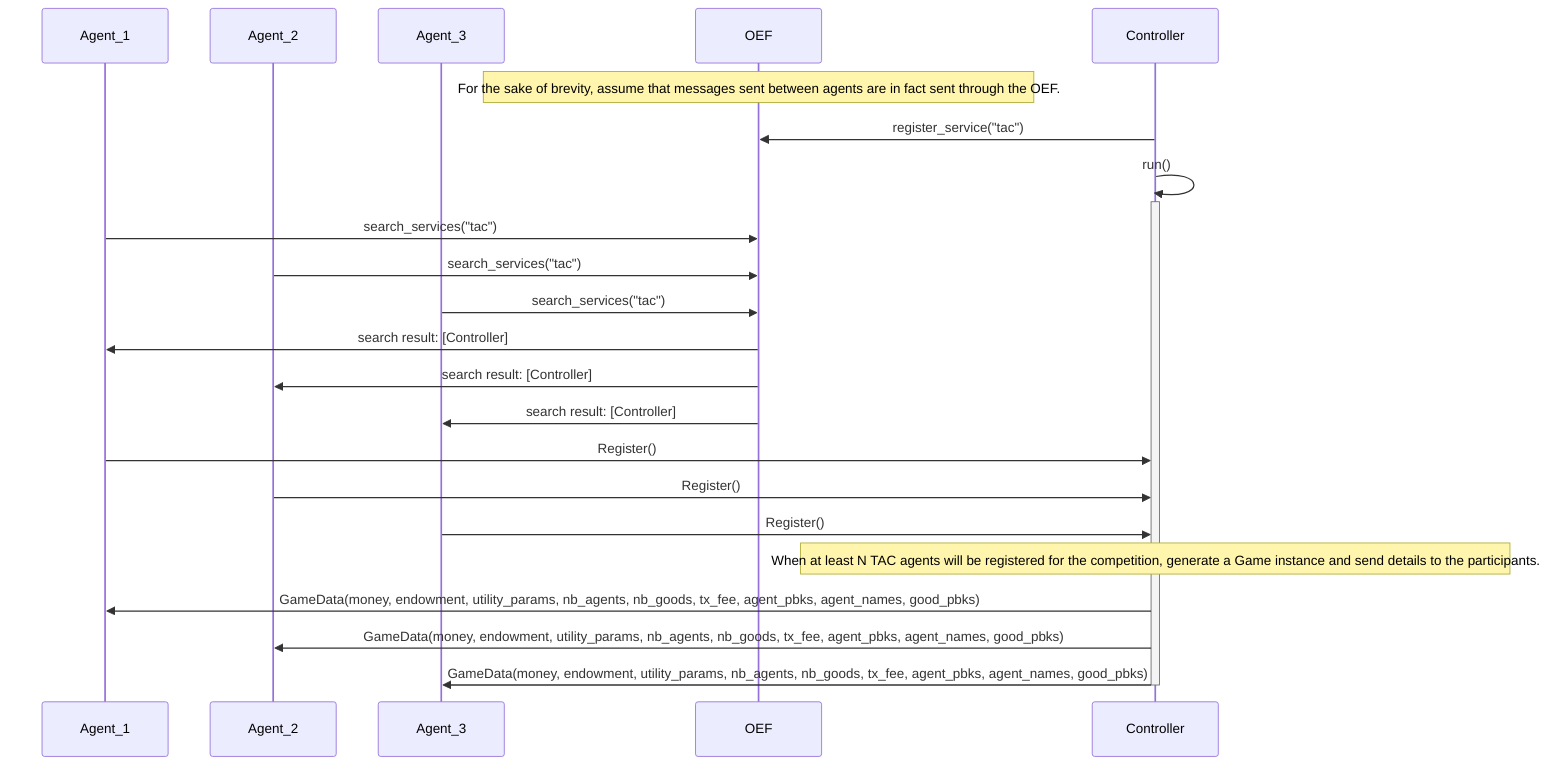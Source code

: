 sequenceDiagram
	participant Agent_1
	participant Agent_2
	participant Agent_3
    participant OEF
    participant Controller

    Note over OEF: For the sake of brevity, assume that messages sent between agents are in fact sent through the OEF.

    Controller->>OEF: register_service("tac")
    Controller->>Controller: run()
    activate Controller

    Agent_1->>OEF: search_services("tac")
    Agent_2->>OEF: search_services("tac")
    Agent_3->>OEF: search_services("tac")

    OEF->>Agent_1: search result: [Controller]
    OEF->>Agent_2: search result: [Controller]
    OEF->>Agent_3: search result: [Controller]

    Agent_1->>Controller: Register()
    Agent_2->>Controller: Register()
    Agent_3->>Controller: Register()

    Note over Controller: When at least N TAC agents will be registered for the competition, generate a Game instance and send details to the participants.

    Controller->>Agent_1: GameData(money, endowment, utility_params, nb_agents, nb_goods, tx_fee, agent_pbks, agent_names, good_pbks)
    Controller->>Agent_2: GameData(money, endowment, utility_params, nb_agents, nb_goods, tx_fee, agent_pbks, agent_names, good_pbks)
    Controller->>Agent_3: GameData(money, endowment, utility_params, nb_agents, nb_goods, tx_fee, agent_pbks, agent_names, good_pbks)
    
    deactivate Controller